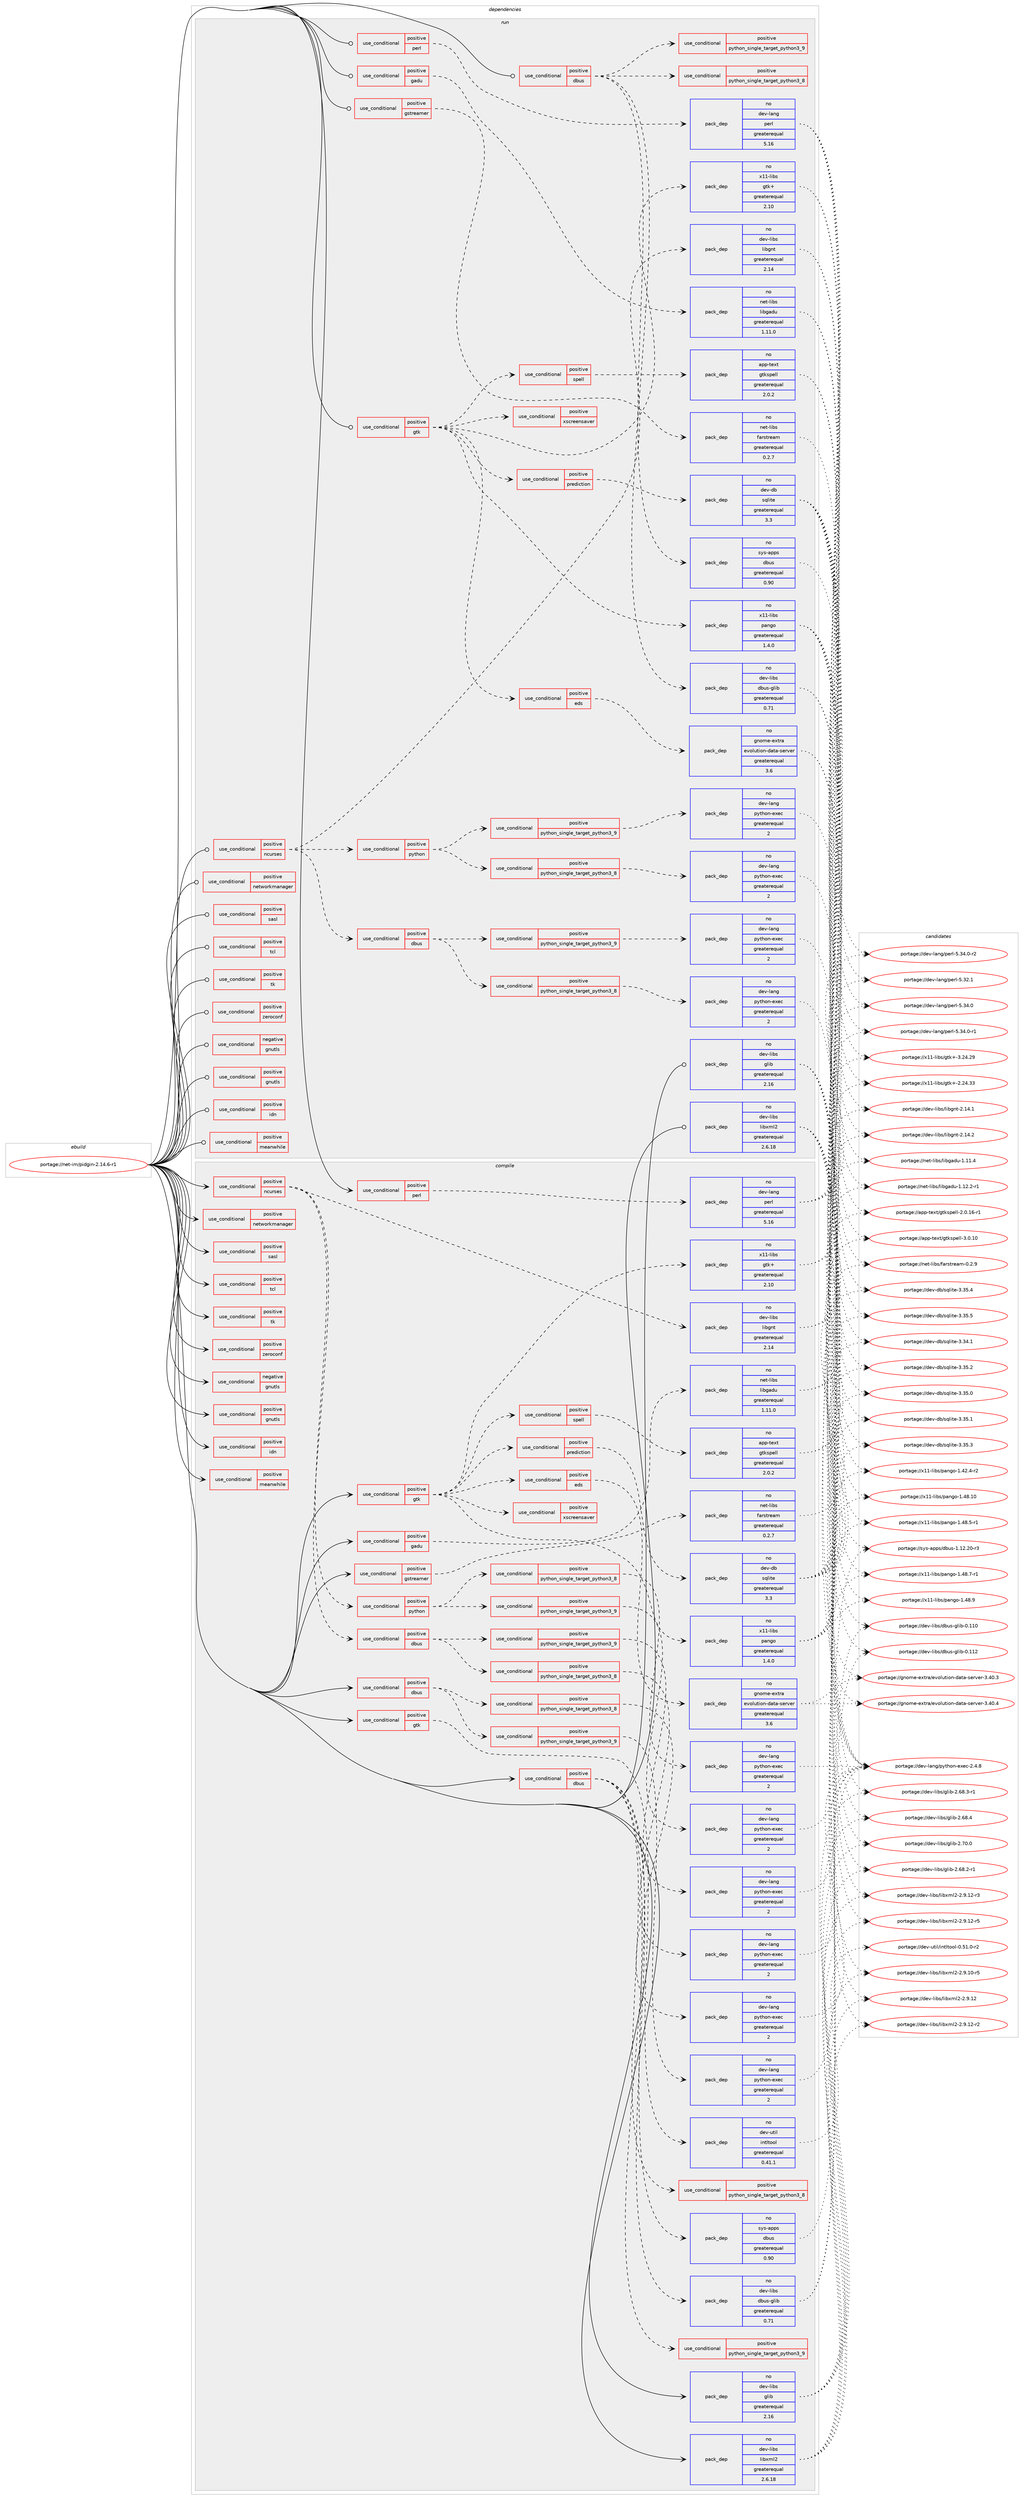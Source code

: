 digraph prolog {

# *************
# Graph options
# *************

newrank=true;
concentrate=true;
compound=true;
graph [rankdir=LR,fontname=Helvetica,fontsize=10,ranksep=1.5];#, ranksep=2.5, nodesep=0.2];
edge  [arrowhead=vee];
node  [fontname=Helvetica,fontsize=10];

# **********
# The ebuild
# **********

subgraph cluster_leftcol {
color=gray;
label=<<i>ebuild</i>>;
id [label="portage://net-im/pidgin-2.14.6-r1", color=red, width=4, href="../net-im/pidgin-2.14.6-r1.svg"];
}

# ****************
# The dependencies
# ****************

subgraph cluster_midcol {
color=gray;
label=<<i>dependencies</i>>;
subgraph cluster_compile {
fillcolor="#eeeeee";
style=filled;
label=<<i>compile</i>>;
subgraph cond29 {
dependency63 [label=<<TABLE BORDER="0" CELLBORDER="1" CELLSPACING="0" CELLPADDING="4"><TR><TD ROWSPAN="3" CELLPADDING="10">use_conditional</TD></TR><TR><TD>negative</TD></TR><TR><TD>gnutls</TD></TR></TABLE>>, shape=none, color=red];
# *** BEGIN UNKNOWN DEPENDENCY TYPE (TODO) ***
# dependency63 -> package_dependency(portage://net-im/pidgin-2.14.6-r1,install,no,dev-libs,nspr,none,[,,],[],[])
# *** END UNKNOWN DEPENDENCY TYPE (TODO) ***

# *** BEGIN UNKNOWN DEPENDENCY TYPE (TODO) ***
# dependency63 -> package_dependency(portage://net-im/pidgin-2.14.6-r1,install,no,dev-libs,nss,none,[,,],[],[])
# *** END UNKNOWN DEPENDENCY TYPE (TODO) ***

}
id:e -> dependency63:w [weight=20,style="solid",arrowhead="vee"];
subgraph cond30 {
dependency64 [label=<<TABLE BORDER="0" CELLBORDER="1" CELLSPACING="0" CELLPADDING="4"><TR><TD ROWSPAN="3" CELLPADDING="10">use_conditional</TD></TR><TR><TD>positive</TD></TR><TR><TD>dbus</TD></TR></TABLE>>, shape=none, color=red];
subgraph cond31 {
dependency65 [label=<<TABLE BORDER="0" CELLBORDER="1" CELLSPACING="0" CELLPADDING="4"><TR><TD ROWSPAN="3" CELLPADDING="10">use_conditional</TD></TR><TR><TD>positive</TD></TR><TR><TD>python_single_target_python3_8</TD></TR></TABLE>>, shape=none, color=red];
# *** BEGIN UNKNOWN DEPENDENCY TYPE (TODO) ***
# dependency65 -> package_dependency(portage://net-im/pidgin-2.14.6-r1,install,no,dev-lang,python,none,[,,],[slot(3.8)],[])
# *** END UNKNOWN DEPENDENCY TYPE (TODO) ***

subgraph pack32 {
dependency66 [label=<<TABLE BORDER="0" CELLBORDER="1" CELLSPACING="0" CELLPADDING="4" WIDTH="220"><TR><TD ROWSPAN="6" CELLPADDING="30">pack_dep</TD></TR><TR><TD WIDTH="110">no</TD></TR><TR><TD>dev-lang</TD></TR><TR><TD>python-exec</TD></TR><TR><TD>greaterequal</TD></TR><TR><TD>2</TD></TR></TABLE>>, shape=none, color=blue];
}
dependency65:e -> dependency66:w [weight=20,style="dashed",arrowhead="vee"];
}
dependency64:e -> dependency65:w [weight=20,style="dashed",arrowhead="vee"];
subgraph cond32 {
dependency67 [label=<<TABLE BORDER="0" CELLBORDER="1" CELLSPACING="0" CELLPADDING="4"><TR><TD ROWSPAN="3" CELLPADDING="10">use_conditional</TD></TR><TR><TD>positive</TD></TR><TR><TD>python_single_target_python3_9</TD></TR></TABLE>>, shape=none, color=red];
# *** BEGIN UNKNOWN DEPENDENCY TYPE (TODO) ***
# dependency67 -> package_dependency(portage://net-im/pidgin-2.14.6-r1,install,no,dev-lang,python,none,[,,],[slot(3.9)],[])
# *** END UNKNOWN DEPENDENCY TYPE (TODO) ***

subgraph pack33 {
dependency68 [label=<<TABLE BORDER="0" CELLBORDER="1" CELLSPACING="0" CELLPADDING="4" WIDTH="220"><TR><TD ROWSPAN="6" CELLPADDING="30">pack_dep</TD></TR><TR><TD WIDTH="110">no</TD></TR><TR><TD>dev-lang</TD></TR><TR><TD>python-exec</TD></TR><TR><TD>greaterequal</TD></TR><TR><TD>2</TD></TR></TABLE>>, shape=none, color=blue];
}
dependency67:e -> dependency68:w [weight=20,style="dashed",arrowhead="vee"];
}
dependency64:e -> dependency67:w [weight=20,style="dashed",arrowhead="vee"];
}
id:e -> dependency64:w [weight=20,style="solid",arrowhead="vee"];
subgraph cond33 {
dependency69 [label=<<TABLE BORDER="0" CELLBORDER="1" CELLSPACING="0" CELLPADDING="4"><TR><TD ROWSPAN="3" CELLPADDING="10">use_conditional</TD></TR><TR><TD>positive</TD></TR><TR><TD>dbus</TD></TR></TABLE>>, shape=none, color=red];
subgraph pack34 {
dependency70 [label=<<TABLE BORDER="0" CELLBORDER="1" CELLSPACING="0" CELLPADDING="4" WIDTH="220"><TR><TD ROWSPAN="6" CELLPADDING="30">pack_dep</TD></TR><TR><TD WIDTH="110">no</TD></TR><TR><TD>dev-libs</TD></TR><TR><TD>dbus-glib</TD></TR><TR><TD>greaterequal</TD></TR><TR><TD>0.71</TD></TR></TABLE>>, shape=none, color=blue];
}
dependency69:e -> dependency70:w [weight=20,style="dashed",arrowhead="vee"];
subgraph pack35 {
dependency71 [label=<<TABLE BORDER="0" CELLBORDER="1" CELLSPACING="0" CELLPADDING="4" WIDTH="220"><TR><TD ROWSPAN="6" CELLPADDING="30">pack_dep</TD></TR><TR><TD WIDTH="110">no</TD></TR><TR><TD>sys-apps</TD></TR><TR><TD>dbus</TD></TR><TR><TD>greaterequal</TD></TR><TR><TD>0.90</TD></TR></TABLE>>, shape=none, color=blue];
}
dependency69:e -> dependency71:w [weight=20,style="dashed",arrowhead="vee"];
subgraph cond34 {
dependency72 [label=<<TABLE BORDER="0" CELLBORDER="1" CELLSPACING="0" CELLPADDING="4"><TR><TD ROWSPAN="3" CELLPADDING="10">use_conditional</TD></TR><TR><TD>positive</TD></TR><TR><TD>python_single_target_python3_8</TD></TR></TABLE>>, shape=none, color=red];
# *** BEGIN UNKNOWN DEPENDENCY TYPE (TODO) ***
# dependency72 -> package_dependency(portage://net-im/pidgin-2.14.6-r1,install,no,dev-python,dbus-python,none,[,,],[],[use(enable(python_targets_python3_8),negative)])
# *** END UNKNOWN DEPENDENCY TYPE (TODO) ***

}
dependency69:e -> dependency72:w [weight=20,style="dashed",arrowhead="vee"];
subgraph cond35 {
dependency73 [label=<<TABLE BORDER="0" CELLBORDER="1" CELLSPACING="0" CELLPADDING="4"><TR><TD ROWSPAN="3" CELLPADDING="10">use_conditional</TD></TR><TR><TD>positive</TD></TR><TR><TD>python_single_target_python3_9</TD></TR></TABLE>>, shape=none, color=red];
# *** BEGIN UNKNOWN DEPENDENCY TYPE (TODO) ***
# dependency73 -> package_dependency(portage://net-im/pidgin-2.14.6-r1,install,no,dev-python,dbus-python,none,[,,],[],[use(enable(python_targets_python3_9),negative)])
# *** END UNKNOWN DEPENDENCY TYPE (TODO) ***

}
dependency69:e -> dependency73:w [weight=20,style="dashed",arrowhead="vee"];
}
id:e -> dependency69:w [weight=20,style="solid",arrowhead="vee"];
subgraph cond36 {
dependency74 [label=<<TABLE BORDER="0" CELLBORDER="1" CELLSPACING="0" CELLPADDING="4"><TR><TD ROWSPAN="3" CELLPADDING="10">use_conditional</TD></TR><TR><TD>positive</TD></TR><TR><TD>gadu</TD></TR></TABLE>>, shape=none, color=red];
subgraph pack36 {
dependency75 [label=<<TABLE BORDER="0" CELLBORDER="1" CELLSPACING="0" CELLPADDING="4" WIDTH="220"><TR><TD ROWSPAN="6" CELLPADDING="30">pack_dep</TD></TR><TR><TD WIDTH="110">no</TD></TR><TR><TD>net-libs</TD></TR><TR><TD>libgadu</TD></TR><TR><TD>greaterequal</TD></TR><TR><TD>1.11.0</TD></TR></TABLE>>, shape=none, color=blue];
}
dependency74:e -> dependency75:w [weight=20,style="dashed",arrowhead="vee"];
}
id:e -> dependency74:w [weight=20,style="solid",arrowhead="vee"];
subgraph cond37 {
dependency76 [label=<<TABLE BORDER="0" CELLBORDER="1" CELLSPACING="0" CELLPADDING="4"><TR><TD ROWSPAN="3" CELLPADDING="10">use_conditional</TD></TR><TR><TD>positive</TD></TR><TR><TD>gnutls</TD></TR></TABLE>>, shape=none, color=red];
# *** BEGIN UNKNOWN DEPENDENCY TYPE (TODO) ***
# dependency76 -> package_dependency(portage://net-im/pidgin-2.14.6-r1,install,no,net-libs,gnutls,none,[,,],any_same_slot,[])
# *** END UNKNOWN DEPENDENCY TYPE (TODO) ***

}
id:e -> dependency76:w [weight=20,style="solid",arrowhead="vee"];
subgraph cond38 {
dependency77 [label=<<TABLE BORDER="0" CELLBORDER="1" CELLSPACING="0" CELLPADDING="4"><TR><TD ROWSPAN="3" CELLPADDING="10">use_conditional</TD></TR><TR><TD>positive</TD></TR><TR><TD>gstreamer</TD></TR></TABLE>>, shape=none, color=red];
# *** BEGIN UNKNOWN DEPENDENCY TYPE (TODO) ***
# dependency77 -> package_dependency(portage://net-im/pidgin-2.14.6-r1,install,no,media-libs,gstreamer,none,[,,],[slot(1.0)],[])
# *** END UNKNOWN DEPENDENCY TYPE (TODO) ***

# *** BEGIN UNKNOWN DEPENDENCY TYPE (TODO) ***
# dependency77 -> package_dependency(portage://net-im/pidgin-2.14.6-r1,install,no,media-libs,gst-plugins-base,none,[,,],[slot(1.0)],[])
# *** END UNKNOWN DEPENDENCY TYPE (TODO) ***

subgraph pack37 {
dependency78 [label=<<TABLE BORDER="0" CELLBORDER="1" CELLSPACING="0" CELLPADDING="4" WIDTH="220"><TR><TD ROWSPAN="6" CELLPADDING="30">pack_dep</TD></TR><TR><TD WIDTH="110">no</TD></TR><TR><TD>net-libs</TD></TR><TR><TD>farstream</TD></TR><TR><TD>greaterequal</TD></TR><TR><TD>0.2.7</TD></TR></TABLE>>, shape=none, color=blue];
}
dependency77:e -> dependency78:w [weight=20,style="dashed",arrowhead="vee"];
}
id:e -> dependency77:w [weight=20,style="solid",arrowhead="vee"];
subgraph cond39 {
dependency79 [label=<<TABLE BORDER="0" CELLBORDER="1" CELLSPACING="0" CELLPADDING="4"><TR><TD ROWSPAN="3" CELLPADDING="10">use_conditional</TD></TR><TR><TD>positive</TD></TR><TR><TD>gtk</TD></TR></TABLE>>, shape=none, color=red];
# *** BEGIN UNKNOWN DEPENDENCY TYPE (TODO) ***
# dependency79 -> package_dependency(portage://net-im/pidgin-2.14.6-r1,install,no,x11-base,xorg-proto,none,[,,],[],[])
# *** END UNKNOWN DEPENDENCY TYPE (TODO) ***

subgraph pack38 {
dependency80 [label=<<TABLE BORDER="0" CELLBORDER="1" CELLSPACING="0" CELLPADDING="4" WIDTH="220"><TR><TD ROWSPAN="6" CELLPADDING="30">pack_dep</TD></TR><TR><TD WIDTH="110">no</TD></TR><TR><TD>dev-util</TD></TR><TR><TD>intltool</TD></TR><TR><TD>greaterequal</TD></TR><TR><TD>0.41.1</TD></TR></TABLE>>, shape=none, color=blue];
}
dependency79:e -> dependency80:w [weight=20,style="dashed",arrowhead="vee"];
# *** BEGIN UNKNOWN DEPENDENCY TYPE (TODO) ***
# dependency79 -> package_dependency(portage://net-im/pidgin-2.14.6-r1,install,no,sys-devel,gettext,none,[,,],[],[])
# *** END UNKNOWN DEPENDENCY TYPE (TODO) ***

}
id:e -> dependency79:w [weight=20,style="solid",arrowhead="vee"];
subgraph cond40 {
dependency81 [label=<<TABLE BORDER="0" CELLBORDER="1" CELLSPACING="0" CELLPADDING="4"><TR><TD ROWSPAN="3" CELLPADDING="10">use_conditional</TD></TR><TR><TD>positive</TD></TR><TR><TD>gtk</TD></TR></TABLE>>, shape=none, color=red];
subgraph pack39 {
dependency82 [label=<<TABLE BORDER="0" CELLBORDER="1" CELLSPACING="0" CELLPADDING="4" WIDTH="220"><TR><TD ROWSPAN="6" CELLPADDING="30">pack_dep</TD></TR><TR><TD WIDTH="110">no</TD></TR><TR><TD>x11-libs</TD></TR><TR><TD>gtk+</TD></TR><TR><TD>greaterequal</TD></TR><TR><TD>2.10</TD></TR></TABLE>>, shape=none, color=blue];
}
dependency81:e -> dependency82:w [weight=20,style="dashed",arrowhead="vee"];
# *** BEGIN UNKNOWN DEPENDENCY TYPE (TODO) ***
# dependency81 -> package_dependency(portage://net-im/pidgin-2.14.6-r1,install,no,x11-libs,libSM,none,[,,],[],[])
# *** END UNKNOWN DEPENDENCY TYPE (TODO) ***

subgraph pack40 {
dependency83 [label=<<TABLE BORDER="0" CELLBORDER="1" CELLSPACING="0" CELLPADDING="4" WIDTH="220"><TR><TD ROWSPAN="6" CELLPADDING="30">pack_dep</TD></TR><TR><TD WIDTH="110">no</TD></TR><TR><TD>x11-libs</TD></TR><TR><TD>pango</TD></TR><TR><TD>greaterequal</TD></TR><TR><TD>1.4.0</TD></TR></TABLE>>, shape=none, color=blue];
}
dependency81:e -> dependency83:w [weight=20,style="dashed",arrowhead="vee"];
subgraph cond41 {
dependency84 [label=<<TABLE BORDER="0" CELLBORDER="1" CELLSPACING="0" CELLPADDING="4"><TR><TD ROWSPAN="3" CELLPADDING="10">use_conditional</TD></TR><TR><TD>positive</TD></TR><TR><TD>xscreensaver</TD></TR></TABLE>>, shape=none, color=red];
# *** BEGIN UNKNOWN DEPENDENCY TYPE (TODO) ***
# dependency84 -> package_dependency(portage://net-im/pidgin-2.14.6-r1,install,no,x11-libs,libXScrnSaver,none,[,,],[],[])
# *** END UNKNOWN DEPENDENCY TYPE (TODO) ***

}
dependency81:e -> dependency84:w [weight=20,style="dashed",arrowhead="vee"];
subgraph cond42 {
dependency85 [label=<<TABLE BORDER="0" CELLBORDER="1" CELLSPACING="0" CELLPADDING="4"><TR><TD ROWSPAN="3" CELLPADDING="10">use_conditional</TD></TR><TR><TD>positive</TD></TR><TR><TD>spell</TD></TR></TABLE>>, shape=none, color=red];
subgraph pack41 {
dependency86 [label=<<TABLE BORDER="0" CELLBORDER="1" CELLSPACING="0" CELLPADDING="4" WIDTH="220"><TR><TD ROWSPAN="6" CELLPADDING="30">pack_dep</TD></TR><TR><TD WIDTH="110">no</TD></TR><TR><TD>app-text</TD></TR><TR><TD>gtkspell</TD></TR><TR><TD>greaterequal</TD></TR><TR><TD>2.0.2</TD></TR></TABLE>>, shape=none, color=blue];
}
dependency85:e -> dependency86:w [weight=20,style="dashed",arrowhead="vee"];
}
dependency81:e -> dependency85:w [weight=20,style="dashed",arrowhead="vee"];
subgraph cond43 {
dependency87 [label=<<TABLE BORDER="0" CELLBORDER="1" CELLSPACING="0" CELLPADDING="4"><TR><TD ROWSPAN="3" CELLPADDING="10">use_conditional</TD></TR><TR><TD>positive</TD></TR><TR><TD>eds</TD></TR></TABLE>>, shape=none, color=red];
subgraph pack42 {
dependency88 [label=<<TABLE BORDER="0" CELLBORDER="1" CELLSPACING="0" CELLPADDING="4" WIDTH="220"><TR><TD ROWSPAN="6" CELLPADDING="30">pack_dep</TD></TR><TR><TD WIDTH="110">no</TD></TR><TR><TD>gnome-extra</TD></TR><TR><TD>evolution-data-server</TD></TR><TR><TD>greaterequal</TD></TR><TR><TD>3.6</TD></TR></TABLE>>, shape=none, color=blue];
}
dependency87:e -> dependency88:w [weight=20,style="dashed",arrowhead="vee"];
}
dependency81:e -> dependency87:w [weight=20,style="dashed",arrowhead="vee"];
subgraph cond44 {
dependency89 [label=<<TABLE BORDER="0" CELLBORDER="1" CELLSPACING="0" CELLPADDING="4"><TR><TD ROWSPAN="3" CELLPADDING="10">use_conditional</TD></TR><TR><TD>positive</TD></TR><TR><TD>prediction</TD></TR></TABLE>>, shape=none, color=red];
subgraph pack43 {
dependency90 [label=<<TABLE BORDER="0" CELLBORDER="1" CELLSPACING="0" CELLPADDING="4" WIDTH="220"><TR><TD ROWSPAN="6" CELLPADDING="30">pack_dep</TD></TR><TR><TD WIDTH="110">no</TD></TR><TR><TD>dev-db</TD></TR><TR><TD>sqlite</TD></TR><TR><TD>greaterequal</TD></TR><TR><TD>3.3</TD></TR></TABLE>>, shape=none, color=blue];
}
dependency89:e -> dependency90:w [weight=20,style="dashed",arrowhead="vee"];
}
dependency81:e -> dependency89:w [weight=20,style="dashed",arrowhead="vee"];
}
id:e -> dependency81:w [weight=20,style="solid",arrowhead="vee"];
subgraph cond45 {
dependency91 [label=<<TABLE BORDER="0" CELLBORDER="1" CELLSPACING="0" CELLPADDING="4"><TR><TD ROWSPAN="3" CELLPADDING="10">use_conditional</TD></TR><TR><TD>positive</TD></TR><TR><TD>idn</TD></TR></TABLE>>, shape=none, color=red];
# *** BEGIN UNKNOWN DEPENDENCY TYPE (TODO) ***
# dependency91 -> package_dependency(portage://net-im/pidgin-2.14.6-r1,install,no,net-dns,libidn,none,[,,],any_same_slot,[])
# *** END UNKNOWN DEPENDENCY TYPE (TODO) ***

}
id:e -> dependency91:w [weight=20,style="solid",arrowhead="vee"];
subgraph cond46 {
dependency92 [label=<<TABLE BORDER="0" CELLBORDER="1" CELLSPACING="0" CELLPADDING="4"><TR><TD ROWSPAN="3" CELLPADDING="10">use_conditional</TD></TR><TR><TD>positive</TD></TR><TR><TD>meanwhile</TD></TR></TABLE>>, shape=none, color=red];
# *** BEGIN UNKNOWN DEPENDENCY TYPE (TODO) ***
# dependency92 -> package_dependency(portage://net-im/pidgin-2.14.6-r1,install,no,net-libs,meanwhile,none,[,,],[],[])
# *** END UNKNOWN DEPENDENCY TYPE (TODO) ***

}
id:e -> dependency92:w [weight=20,style="solid",arrowhead="vee"];
subgraph cond47 {
dependency93 [label=<<TABLE BORDER="0" CELLBORDER="1" CELLSPACING="0" CELLPADDING="4"><TR><TD ROWSPAN="3" CELLPADDING="10">use_conditional</TD></TR><TR><TD>positive</TD></TR><TR><TD>ncurses</TD></TR></TABLE>>, shape=none, color=red];
subgraph pack44 {
dependency94 [label=<<TABLE BORDER="0" CELLBORDER="1" CELLSPACING="0" CELLPADDING="4" WIDTH="220"><TR><TD ROWSPAN="6" CELLPADDING="30">pack_dep</TD></TR><TR><TD WIDTH="110">no</TD></TR><TR><TD>dev-libs</TD></TR><TR><TD>libgnt</TD></TR><TR><TD>greaterequal</TD></TR><TR><TD>2.14</TD></TR></TABLE>>, shape=none, color=blue];
}
dependency93:e -> dependency94:w [weight=20,style="dashed",arrowhead="vee"];
# *** BEGIN UNKNOWN DEPENDENCY TYPE (TODO) ***
# dependency93 -> package_dependency(portage://net-im/pidgin-2.14.6-r1,install,no,sys-libs,ncurses,none,[,,],any_same_slot,[use(enable(unicode),positive)])
# *** END UNKNOWN DEPENDENCY TYPE (TODO) ***

subgraph cond48 {
dependency95 [label=<<TABLE BORDER="0" CELLBORDER="1" CELLSPACING="0" CELLPADDING="4"><TR><TD ROWSPAN="3" CELLPADDING="10">use_conditional</TD></TR><TR><TD>positive</TD></TR><TR><TD>dbus</TD></TR></TABLE>>, shape=none, color=red];
subgraph cond49 {
dependency96 [label=<<TABLE BORDER="0" CELLBORDER="1" CELLSPACING="0" CELLPADDING="4"><TR><TD ROWSPAN="3" CELLPADDING="10">use_conditional</TD></TR><TR><TD>positive</TD></TR><TR><TD>python_single_target_python3_8</TD></TR></TABLE>>, shape=none, color=red];
# *** BEGIN UNKNOWN DEPENDENCY TYPE (TODO) ***
# dependency96 -> package_dependency(portage://net-im/pidgin-2.14.6-r1,install,no,dev-lang,python,none,[,,],[slot(3.8)],[])
# *** END UNKNOWN DEPENDENCY TYPE (TODO) ***

subgraph pack45 {
dependency97 [label=<<TABLE BORDER="0" CELLBORDER="1" CELLSPACING="0" CELLPADDING="4" WIDTH="220"><TR><TD ROWSPAN="6" CELLPADDING="30">pack_dep</TD></TR><TR><TD WIDTH="110">no</TD></TR><TR><TD>dev-lang</TD></TR><TR><TD>python-exec</TD></TR><TR><TD>greaterequal</TD></TR><TR><TD>2</TD></TR></TABLE>>, shape=none, color=blue];
}
dependency96:e -> dependency97:w [weight=20,style="dashed",arrowhead="vee"];
}
dependency95:e -> dependency96:w [weight=20,style="dashed",arrowhead="vee"];
subgraph cond50 {
dependency98 [label=<<TABLE BORDER="0" CELLBORDER="1" CELLSPACING="0" CELLPADDING="4"><TR><TD ROWSPAN="3" CELLPADDING="10">use_conditional</TD></TR><TR><TD>positive</TD></TR><TR><TD>python_single_target_python3_9</TD></TR></TABLE>>, shape=none, color=red];
# *** BEGIN UNKNOWN DEPENDENCY TYPE (TODO) ***
# dependency98 -> package_dependency(portage://net-im/pidgin-2.14.6-r1,install,no,dev-lang,python,none,[,,],[slot(3.9)],[])
# *** END UNKNOWN DEPENDENCY TYPE (TODO) ***

subgraph pack46 {
dependency99 [label=<<TABLE BORDER="0" CELLBORDER="1" CELLSPACING="0" CELLPADDING="4" WIDTH="220"><TR><TD ROWSPAN="6" CELLPADDING="30">pack_dep</TD></TR><TR><TD WIDTH="110">no</TD></TR><TR><TD>dev-lang</TD></TR><TR><TD>python-exec</TD></TR><TR><TD>greaterequal</TD></TR><TR><TD>2</TD></TR></TABLE>>, shape=none, color=blue];
}
dependency98:e -> dependency99:w [weight=20,style="dashed",arrowhead="vee"];
}
dependency95:e -> dependency98:w [weight=20,style="dashed",arrowhead="vee"];
}
dependency93:e -> dependency95:w [weight=20,style="dashed",arrowhead="vee"];
subgraph cond51 {
dependency100 [label=<<TABLE BORDER="0" CELLBORDER="1" CELLSPACING="0" CELLPADDING="4"><TR><TD ROWSPAN="3" CELLPADDING="10">use_conditional</TD></TR><TR><TD>positive</TD></TR><TR><TD>python</TD></TR></TABLE>>, shape=none, color=red];
subgraph cond52 {
dependency101 [label=<<TABLE BORDER="0" CELLBORDER="1" CELLSPACING="0" CELLPADDING="4"><TR><TD ROWSPAN="3" CELLPADDING="10">use_conditional</TD></TR><TR><TD>positive</TD></TR><TR><TD>python_single_target_python3_8</TD></TR></TABLE>>, shape=none, color=red];
# *** BEGIN UNKNOWN DEPENDENCY TYPE (TODO) ***
# dependency101 -> package_dependency(portage://net-im/pidgin-2.14.6-r1,install,no,dev-lang,python,none,[,,],[slot(3.8)],[])
# *** END UNKNOWN DEPENDENCY TYPE (TODO) ***

subgraph pack47 {
dependency102 [label=<<TABLE BORDER="0" CELLBORDER="1" CELLSPACING="0" CELLPADDING="4" WIDTH="220"><TR><TD ROWSPAN="6" CELLPADDING="30">pack_dep</TD></TR><TR><TD WIDTH="110">no</TD></TR><TR><TD>dev-lang</TD></TR><TR><TD>python-exec</TD></TR><TR><TD>greaterequal</TD></TR><TR><TD>2</TD></TR></TABLE>>, shape=none, color=blue];
}
dependency101:e -> dependency102:w [weight=20,style="dashed",arrowhead="vee"];
}
dependency100:e -> dependency101:w [weight=20,style="dashed",arrowhead="vee"];
subgraph cond53 {
dependency103 [label=<<TABLE BORDER="0" CELLBORDER="1" CELLSPACING="0" CELLPADDING="4"><TR><TD ROWSPAN="3" CELLPADDING="10">use_conditional</TD></TR><TR><TD>positive</TD></TR><TR><TD>python_single_target_python3_9</TD></TR></TABLE>>, shape=none, color=red];
# *** BEGIN UNKNOWN DEPENDENCY TYPE (TODO) ***
# dependency103 -> package_dependency(portage://net-im/pidgin-2.14.6-r1,install,no,dev-lang,python,none,[,,],[slot(3.9)],[])
# *** END UNKNOWN DEPENDENCY TYPE (TODO) ***

subgraph pack48 {
dependency104 [label=<<TABLE BORDER="0" CELLBORDER="1" CELLSPACING="0" CELLPADDING="4" WIDTH="220"><TR><TD ROWSPAN="6" CELLPADDING="30">pack_dep</TD></TR><TR><TD WIDTH="110">no</TD></TR><TR><TD>dev-lang</TD></TR><TR><TD>python-exec</TD></TR><TR><TD>greaterequal</TD></TR><TR><TD>2</TD></TR></TABLE>>, shape=none, color=blue];
}
dependency103:e -> dependency104:w [weight=20,style="dashed",arrowhead="vee"];
}
dependency100:e -> dependency103:w [weight=20,style="dashed",arrowhead="vee"];
}
dependency93:e -> dependency100:w [weight=20,style="dashed",arrowhead="vee"];
}
id:e -> dependency93:w [weight=20,style="solid",arrowhead="vee"];
subgraph cond54 {
dependency105 [label=<<TABLE BORDER="0" CELLBORDER="1" CELLSPACING="0" CELLPADDING="4"><TR><TD ROWSPAN="3" CELLPADDING="10">use_conditional</TD></TR><TR><TD>positive</TD></TR><TR><TD>networkmanager</TD></TR></TABLE>>, shape=none, color=red];
# *** BEGIN UNKNOWN DEPENDENCY TYPE (TODO) ***
# dependency105 -> package_dependency(portage://net-im/pidgin-2.14.6-r1,install,no,net-misc,networkmanager,none,[,,],[],[])
# *** END UNKNOWN DEPENDENCY TYPE (TODO) ***

}
id:e -> dependency105:w [weight=20,style="solid",arrowhead="vee"];
subgraph cond55 {
dependency106 [label=<<TABLE BORDER="0" CELLBORDER="1" CELLSPACING="0" CELLPADDING="4"><TR><TD ROWSPAN="3" CELLPADDING="10">use_conditional</TD></TR><TR><TD>positive</TD></TR><TR><TD>perl</TD></TR></TABLE>>, shape=none, color=red];
subgraph pack49 {
dependency107 [label=<<TABLE BORDER="0" CELLBORDER="1" CELLSPACING="0" CELLPADDING="4" WIDTH="220"><TR><TD ROWSPAN="6" CELLPADDING="30">pack_dep</TD></TR><TR><TD WIDTH="110">no</TD></TR><TR><TD>dev-lang</TD></TR><TR><TD>perl</TD></TR><TR><TD>greaterequal</TD></TR><TR><TD>5.16</TD></TR></TABLE>>, shape=none, color=blue];
}
dependency106:e -> dependency107:w [weight=20,style="dashed",arrowhead="vee"];
}
id:e -> dependency106:w [weight=20,style="solid",arrowhead="vee"];
subgraph cond56 {
dependency108 [label=<<TABLE BORDER="0" CELLBORDER="1" CELLSPACING="0" CELLPADDING="4"><TR><TD ROWSPAN="3" CELLPADDING="10">use_conditional</TD></TR><TR><TD>positive</TD></TR><TR><TD>sasl</TD></TR></TABLE>>, shape=none, color=red];
# *** BEGIN UNKNOWN DEPENDENCY TYPE (TODO) ***
# dependency108 -> package_dependency(portage://net-im/pidgin-2.14.6-r1,install,no,dev-libs,cyrus-sasl,none,[,,],[slot(2)],[])
# *** END UNKNOWN DEPENDENCY TYPE (TODO) ***

}
id:e -> dependency108:w [weight=20,style="solid",arrowhead="vee"];
subgraph cond57 {
dependency109 [label=<<TABLE BORDER="0" CELLBORDER="1" CELLSPACING="0" CELLPADDING="4"><TR><TD ROWSPAN="3" CELLPADDING="10">use_conditional</TD></TR><TR><TD>positive</TD></TR><TR><TD>tcl</TD></TR></TABLE>>, shape=none, color=red];
# *** BEGIN UNKNOWN DEPENDENCY TYPE (TODO) ***
# dependency109 -> package_dependency(portage://net-im/pidgin-2.14.6-r1,install,no,dev-lang,tcl,none,[,,],[slot(0),equal],[])
# *** END UNKNOWN DEPENDENCY TYPE (TODO) ***

}
id:e -> dependency109:w [weight=20,style="solid",arrowhead="vee"];
subgraph cond58 {
dependency110 [label=<<TABLE BORDER="0" CELLBORDER="1" CELLSPACING="0" CELLPADDING="4"><TR><TD ROWSPAN="3" CELLPADDING="10">use_conditional</TD></TR><TR><TD>positive</TD></TR><TR><TD>tk</TD></TR></TABLE>>, shape=none, color=red];
# *** BEGIN UNKNOWN DEPENDENCY TYPE (TODO) ***
# dependency110 -> package_dependency(portage://net-im/pidgin-2.14.6-r1,install,no,dev-lang,tk,none,[,,],[slot(0),equal],[])
# *** END UNKNOWN DEPENDENCY TYPE (TODO) ***

}
id:e -> dependency110:w [weight=20,style="solid",arrowhead="vee"];
subgraph cond59 {
dependency111 [label=<<TABLE BORDER="0" CELLBORDER="1" CELLSPACING="0" CELLPADDING="4"><TR><TD ROWSPAN="3" CELLPADDING="10">use_conditional</TD></TR><TR><TD>positive</TD></TR><TR><TD>zeroconf</TD></TR></TABLE>>, shape=none, color=red];
# *** BEGIN UNKNOWN DEPENDENCY TYPE (TODO) ***
# dependency111 -> package_dependency(portage://net-im/pidgin-2.14.6-r1,install,no,net-dns,avahi,none,[,,],[],[use(enable(dbus),none)])
# *** END UNKNOWN DEPENDENCY TYPE (TODO) ***

}
id:e -> dependency111:w [weight=20,style="solid",arrowhead="vee"];
subgraph pack50 {
dependency112 [label=<<TABLE BORDER="0" CELLBORDER="1" CELLSPACING="0" CELLPADDING="4" WIDTH="220"><TR><TD ROWSPAN="6" CELLPADDING="30">pack_dep</TD></TR><TR><TD WIDTH="110">no</TD></TR><TR><TD>dev-libs</TD></TR><TR><TD>glib</TD></TR><TR><TD>greaterequal</TD></TR><TR><TD>2.16</TD></TR></TABLE>>, shape=none, color=blue];
}
id:e -> dependency112:w [weight=20,style="solid",arrowhead="vee"];
subgraph pack51 {
dependency113 [label=<<TABLE BORDER="0" CELLBORDER="1" CELLSPACING="0" CELLPADDING="4" WIDTH="220"><TR><TD ROWSPAN="6" CELLPADDING="30">pack_dep</TD></TR><TR><TD WIDTH="110">no</TD></TR><TR><TD>dev-libs</TD></TR><TR><TD>libxml2</TD></TR><TR><TD>greaterequal</TD></TR><TR><TD>2.6.18</TD></TR></TABLE>>, shape=none, color=blue];
}
id:e -> dependency113:w [weight=20,style="solid",arrowhead="vee"];
# *** BEGIN UNKNOWN DEPENDENCY TYPE (TODO) ***
# id -> package_dependency(portage://net-im/pidgin-2.14.6-r1,install,no,dev-util,desktop-file-utils,none,[,,],[],[])
# *** END UNKNOWN DEPENDENCY TYPE (TODO) ***

# *** BEGIN UNKNOWN DEPENDENCY TYPE (TODO) ***
# id -> package_dependency(portage://net-im/pidgin-2.14.6-r1,install,no,x11-misc,shared-mime-info,none,[,,],[],[])
# *** END UNKNOWN DEPENDENCY TYPE (TODO) ***

}
subgraph cluster_compileandrun {
fillcolor="#eeeeee";
style=filled;
label=<<i>compile and run</i>>;
}
subgraph cluster_run {
fillcolor="#eeeeee";
style=filled;
label=<<i>run</i>>;
subgraph cond60 {
dependency114 [label=<<TABLE BORDER="0" CELLBORDER="1" CELLSPACING="0" CELLPADDING="4"><TR><TD ROWSPAN="3" CELLPADDING="10">use_conditional</TD></TR><TR><TD>negative</TD></TR><TR><TD>gnutls</TD></TR></TABLE>>, shape=none, color=red];
# *** BEGIN UNKNOWN DEPENDENCY TYPE (TODO) ***
# dependency114 -> package_dependency(portage://net-im/pidgin-2.14.6-r1,run,no,dev-libs,nspr,none,[,,],[],[])
# *** END UNKNOWN DEPENDENCY TYPE (TODO) ***

# *** BEGIN UNKNOWN DEPENDENCY TYPE (TODO) ***
# dependency114 -> package_dependency(portage://net-im/pidgin-2.14.6-r1,run,no,dev-libs,nss,none,[,,],[],[])
# *** END UNKNOWN DEPENDENCY TYPE (TODO) ***

}
id:e -> dependency114:w [weight=20,style="solid",arrowhead="odot"];
subgraph cond61 {
dependency115 [label=<<TABLE BORDER="0" CELLBORDER="1" CELLSPACING="0" CELLPADDING="4"><TR><TD ROWSPAN="3" CELLPADDING="10">use_conditional</TD></TR><TR><TD>positive</TD></TR><TR><TD>dbus</TD></TR></TABLE>>, shape=none, color=red];
subgraph pack52 {
dependency116 [label=<<TABLE BORDER="0" CELLBORDER="1" CELLSPACING="0" CELLPADDING="4" WIDTH="220"><TR><TD ROWSPAN="6" CELLPADDING="30">pack_dep</TD></TR><TR><TD WIDTH="110">no</TD></TR><TR><TD>dev-libs</TD></TR><TR><TD>dbus-glib</TD></TR><TR><TD>greaterequal</TD></TR><TR><TD>0.71</TD></TR></TABLE>>, shape=none, color=blue];
}
dependency115:e -> dependency116:w [weight=20,style="dashed",arrowhead="vee"];
subgraph pack53 {
dependency117 [label=<<TABLE BORDER="0" CELLBORDER="1" CELLSPACING="0" CELLPADDING="4" WIDTH="220"><TR><TD ROWSPAN="6" CELLPADDING="30">pack_dep</TD></TR><TR><TD WIDTH="110">no</TD></TR><TR><TD>sys-apps</TD></TR><TR><TD>dbus</TD></TR><TR><TD>greaterequal</TD></TR><TR><TD>0.90</TD></TR></TABLE>>, shape=none, color=blue];
}
dependency115:e -> dependency117:w [weight=20,style="dashed",arrowhead="vee"];
subgraph cond62 {
dependency118 [label=<<TABLE BORDER="0" CELLBORDER="1" CELLSPACING="0" CELLPADDING="4"><TR><TD ROWSPAN="3" CELLPADDING="10">use_conditional</TD></TR><TR><TD>positive</TD></TR><TR><TD>python_single_target_python3_8</TD></TR></TABLE>>, shape=none, color=red];
# *** BEGIN UNKNOWN DEPENDENCY TYPE (TODO) ***
# dependency118 -> package_dependency(portage://net-im/pidgin-2.14.6-r1,run,no,dev-python,dbus-python,none,[,,],[],[use(enable(python_targets_python3_8),negative)])
# *** END UNKNOWN DEPENDENCY TYPE (TODO) ***

}
dependency115:e -> dependency118:w [weight=20,style="dashed",arrowhead="vee"];
subgraph cond63 {
dependency119 [label=<<TABLE BORDER="0" CELLBORDER="1" CELLSPACING="0" CELLPADDING="4"><TR><TD ROWSPAN="3" CELLPADDING="10">use_conditional</TD></TR><TR><TD>positive</TD></TR><TR><TD>python_single_target_python3_9</TD></TR></TABLE>>, shape=none, color=red];
# *** BEGIN UNKNOWN DEPENDENCY TYPE (TODO) ***
# dependency119 -> package_dependency(portage://net-im/pidgin-2.14.6-r1,run,no,dev-python,dbus-python,none,[,,],[],[use(enable(python_targets_python3_9),negative)])
# *** END UNKNOWN DEPENDENCY TYPE (TODO) ***

}
dependency115:e -> dependency119:w [weight=20,style="dashed",arrowhead="vee"];
}
id:e -> dependency115:w [weight=20,style="solid",arrowhead="odot"];
subgraph cond64 {
dependency120 [label=<<TABLE BORDER="0" CELLBORDER="1" CELLSPACING="0" CELLPADDING="4"><TR><TD ROWSPAN="3" CELLPADDING="10">use_conditional</TD></TR><TR><TD>positive</TD></TR><TR><TD>gadu</TD></TR></TABLE>>, shape=none, color=red];
subgraph pack54 {
dependency121 [label=<<TABLE BORDER="0" CELLBORDER="1" CELLSPACING="0" CELLPADDING="4" WIDTH="220"><TR><TD ROWSPAN="6" CELLPADDING="30">pack_dep</TD></TR><TR><TD WIDTH="110">no</TD></TR><TR><TD>net-libs</TD></TR><TR><TD>libgadu</TD></TR><TR><TD>greaterequal</TD></TR><TR><TD>1.11.0</TD></TR></TABLE>>, shape=none, color=blue];
}
dependency120:e -> dependency121:w [weight=20,style="dashed",arrowhead="vee"];
}
id:e -> dependency120:w [weight=20,style="solid",arrowhead="odot"];
subgraph cond65 {
dependency122 [label=<<TABLE BORDER="0" CELLBORDER="1" CELLSPACING="0" CELLPADDING="4"><TR><TD ROWSPAN="3" CELLPADDING="10">use_conditional</TD></TR><TR><TD>positive</TD></TR><TR><TD>gnutls</TD></TR></TABLE>>, shape=none, color=red];
# *** BEGIN UNKNOWN DEPENDENCY TYPE (TODO) ***
# dependency122 -> package_dependency(portage://net-im/pidgin-2.14.6-r1,run,no,net-libs,gnutls,none,[,,],any_same_slot,[])
# *** END UNKNOWN DEPENDENCY TYPE (TODO) ***

}
id:e -> dependency122:w [weight=20,style="solid",arrowhead="odot"];
subgraph cond66 {
dependency123 [label=<<TABLE BORDER="0" CELLBORDER="1" CELLSPACING="0" CELLPADDING="4"><TR><TD ROWSPAN="3" CELLPADDING="10">use_conditional</TD></TR><TR><TD>positive</TD></TR><TR><TD>gstreamer</TD></TR></TABLE>>, shape=none, color=red];
# *** BEGIN UNKNOWN DEPENDENCY TYPE (TODO) ***
# dependency123 -> package_dependency(portage://net-im/pidgin-2.14.6-r1,run,no,media-libs,gstreamer,none,[,,],[slot(1.0)],[])
# *** END UNKNOWN DEPENDENCY TYPE (TODO) ***

# *** BEGIN UNKNOWN DEPENDENCY TYPE (TODO) ***
# dependency123 -> package_dependency(portage://net-im/pidgin-2.14.6-r1,run,no,media-libs,gst-plugins-base,none,[,,],[slot(1.0)],[])
# *** END UNKNOWN DEPENDENCY TYPE (TODO) ***

subgraph pack55 {
dependency124 [label=<<TABLE BORDER="0" CELLBORDER="1" CELLSPACING="0" CELLPADDING="4" WIDTH="220"><TR><TD ROWSPAN="6" CELLPADDING="30">pack_dep</TD></TR><TR><TD WIDTH="110">no</TD></TR><TR><TD>net-libs</TD></TR><TR><TD>farstream</TD></TR><TR><TD>greaterequal</TD></TR><TR><TD>0.2.7</TD></TR></TABLE>>, shape=none, color=blue];
}
dependency123:e -> dependency124:w [weight=20,style="dashed",arrowhead="vee"];
}
id:e -> dependency123:w [weight=20,style="solid",arrowhead="odot"];
subgraph cond67 {
dependency125 [label=<<TABLE BORDER="0" CELLBORDER="1" CELLSPACING="0" CELLPADDING="4"><TR><TD ROWSPAN="3" CELLPADDING="10">use_conditional</TD></TR><TR><TD>positive</TD></TR><TR><TD>gtk</TD></TR></TABLE>>, shape=none, color=red];
subgraph pack56 {
dependency126 [label=<<TABLE BORDER="0" CELLBORDER="1" CELLSPACING="0" CELLPADDING="4" WIDTH="220"><TR><TD ROWSPAN="6" CELLPADDING="30">pack_dep</TD></TR><TR><TD WIDTH="110">no</TD></TR><TR><TD>x11-libs</TD></TR><TR><TD>gtk+</TD></TR><TR><TD>greaterequal</TD></TR><TR><TD>2.10</TD></TR></TABLE>>, shape=none, color=blue];
}
dependency125:e -> dependency126:w [weight=20,style="dashed",arrowhead="vee"];
# *** BEGIN UNKNOWN DEPENDENCY TYPE (TODO) ***
# dependency125 -> package_dependency(portage://net-im/pidgin-2.14.6-r1,run,no,x11-libs,libSM,none,[,,],[],[])
# *** END UNKNOWN DEPENDENCY TYPE (TODO) ***

subgraph pack57 {
dependency127 [label=<<TABLE BORDER="0" CELLBORDER="1" CELLSPACING="0" CELLPADDING="4" WIDTH="220"><TR><TD ROWSPAN="6" CELLPADDING="30">pack_dep</TD></TR><TR><TD WIDTH="110">no</TD></TR><TR><TD>x11-libs</TD></TR><TR><TD>pango</TD></TR><TR><TD>greaterequal</TD></TR><TR><TD>1.4.0</TD></TR></TABLE>>, shape=none, color=blue];
}
dependency125:e -> dependency127:w [weight=20,style="dashed",arrowhead="vee"];
subgraph cond68 {
dependency128 [label=<<TABLE BORDER="0" CELLBORDER="1" CELLSPACING="0" CELLPADDING="4"><TR><TD ROWSPAN="3" CELLPADDING="10">use_conditional</TD></TR><TR><TD>positive</TD></TR><TR><TD>xscreensaver</TD></TR></TABLE>>, shape=none, color=red];
# *** BEGIN UNKNOWN DEPENDENCY TYPE (TODO) ***
# dependency128 -> package_dependency(portage://net-im/pidgin-2.14.6-r1,run,no,x11-libs,libXScrnSaver,none,[,,],[],[])
# *** END UNKNOWN DEPENDENCY TYPE (TODO) ***

}
dependency125:e -> dependency128:w [weight=20,style="dashed",arrowhead="vee"];
subgraph cond69 {
dependency129 [label=<<TABLE BORDER="0" CELLBORDER="1" CELLSPACING="0" CELLPADDING="4"><TR><TD ROWSPAN="3" CELLPADDING="10">use_conditional</TD></TR><TR><TD>positive</TD></TR><TR><TD>spell</TD></TR></TABLE>>, shape=none, color=red];
subgraph pack58 {
dependency130 [label=<<TABLE BORDER="0" CELLBORDER="1" CELLSPACING="0" CELLPADDING="4" WIDTH="220"><TR><TD ROWSPAN="6" CELLPADDING="30">pack_dep</TD></TR><TR><TD WIDTH="110">no</TD></TR><TR><TD>app-text</TD></TR><TR><TD>gtkspell</TD></TR><TR><TD>greaterequal</TD></TR><TR><TD>2.0.2</TD></TR></TABLE>>, shape=none, color=blue];
}
dependency129:e -> dependency130:w [weight=20,style="dashed",arrowhead="vee"];
}
dependency125:e -> dependency129:w [weight=20,style="dashed",arrowhead="vee"];
subgraph cond70 {
dependency131 [label=<<TABLE BORDER="0" CELLBORDER="1" CELLSPACING="0" CELLPADDING="4"><TR><TD ROWSPAN="3" CELLPADDING="10">use_conditional</TD></TR><TR><TD>positive</TD></TR><TR><TD>eds</TD></TR></TABLE>>, shape=none, color=red];
subgraph pack59 {
dependency132 [label=<<TABLE BORDER="0" CELLBORDER="1" CELLSPACING="0" CELLPADDING="4" WIDTH="220"><TR><TD ROWSPAN="6" CELLPADDING="30">pack_dep</TD></TR><TR><TD WIDTH="110">no</TD></TR><TR><TD>gnome-extra</TD></TR><TR><TD>evolution-data-server</TD></TR><TR><TD>greaterequal</TD></TR><TR><TD>3.6</TD></TR></TABLE>>, shape=none, color=blue];
}
dependency131:e -> dependency132:w [weight=20,style="dashed",arrowhead="vee"];
}
dependency125:e -> dependency131:w [weight=20,style="dashed",arrowhead="vee"];
subgraph cond71 {
dependency133 [label=<<TABLE BORDER="0" CELLBORDER="1" CELLSPACING="0" CELLPADDING="4"><TR><TD ROWSPAN="3" CELLPADDING="10">use_conditional</TD></TR><TR><TD>positive</TD></TR><TR><TD>prediction</TD></TR></TABLE>>, shape=none, color=red];
subgraph pack60 {
dependency134 [label=<<TABLE BORDER="0" CELLBORDER="1" CELLSPACING="0" CELLPADDING="4" WIDTH="220"><TR><TD ROWSPAN="6" CELLPADDING="30">pack_dep</TD></TR><TR><TD WIDTH="110">no</TD></TR><TR><TD>dev-db</TD></TR><TR><TD>sqlite</TD></TR><TR><TD>greaterequal</TD></TR><TR><TD>3.3</TD></TR></TABLE>>, shape=none, color=blue];
}
dependency133:e -> dependency134:w [weight=20,style="dashed",arrowhead="vee"];
}
dependency125:e -> dependency133:w [weight=20,style="dashed",arrowhead="vee"];
}
id:e -> dependency125:w [weight=20,style="solid",arrowhead="odot"];
subgraph cond72 {
dependency135 [label=<<TABLE BORDER="0" CELLBORDER="1" CELLSPACING="0" CELLPADDING="4"><TR><TD ROWSPAN="3" CELLPADDING="10">use_conditional</TD></TR><TR><TD>positive</TD></TR><TR><TD>idn</TD></TR></TABLE>>, shape=none, color=red];
# *** BEGIN UNKNOWN DEPENDENCY TYPE (TODO) ***
# dependency135 -> package_dependency(portage://net-im/pidgin-2.14.6-r1,run,no,net-dns,libidn,none,[,,],any_same_slot,[])
# *** END UNKNOWN DEPENDENCY TYPE (TODO) ***

}
id:e -> dependency135:w [weight=20,style="solid",arrowhead="odot"];
subgraph cond73 {
dependency136 [label=<<TABLE BORDER="0" CELLBORDER="1" CELLSPACING="0" CELLPADDING="4"><TR><TD ROWSPAN="3" CELLPADDING="10">use_conditional</TD></TR><TR><TD>positive</TD></TR><TR><TD>meanwhile</TD></TR></TABLE>>, shape=none, color=red];
# *** BEGIN UNKNOWN DEPENDENCY TYPE (TODO) ***
# dependency136 -> package_dependency(portage://net-im/pidgin-2.14.6-r1,run,no,net-libs,meanwhile,none,[,,],[],[])
# *** END UNKNOWN DEPENDENCY TYPE (TODO) ***

}
id:e -> dependency136:w [weight=20,style="solid",arrowhead="odot"];
subgraph cond74 {
dependency137 [label=<<TABLE BORDER="0" CELLBORDER="1" CELLSPACING="0" CELLPADDING="4"><TR><TD ROWSPAN="3" CELLPADDING="10">use_conditional</TD></TR><TR><TD>positive</TD></TR><TR><TD>ncurses</TD></TR></TABLE>>, shape=none, color=red];
subgraph pack61 {
dependency138 [label=<<TABLE BORDER="0" CELLBORDER="1" CELLSPACING="0" CELLPADDING="4" WIDTH="220"><TR><TD ROWSPAN="6" CELLPADDING="30">pack_dep</TD></TR><TR><TD WIDTH="110">no</TD></TR><TR><TD>dev-libs</TD></TR><TR><TD>libgnt</TD></TR><TR><TD>greaterequal</TD></TR><TR><TD>2.14</TD></TR></TABLE>>, shape=none, color=blue];
}
dependency137:e -> dependency138:w [weight=20,style="dashed",arrowhead="vee"];
# *** BEGIN UNKNOWN DEPENDENCY TYPE (TODO) ***
# dependency137 -> package_dependency(portage://net-im/pidgin-2.14.6-r1,run,no,sys-libs,ncurses,none,[,,],any_same_slot,[use(enable(unicode),positive)])
# *** END UNKNOWN DEPENDENCY TYPE (TODO) ***

subgraph cond75 {
dependency139 [label=<<TABLE BORDER="0" CELLBORDER="1" CELLSPACING="0" CELLPADDING="4"><TR><TD ROWSPAN="3" CELLPADDING="10">use_conditional</TD></TR><TR><TD>positive</TD></TR><TR><TD>dbus</TD></TR></TABLE>>, shape=none, color=red];
subgraph cond76 {
dependency140 [label=<<TABLE BORDER="0" CELLBORDER="1" CELLSPACING="0" CELLPADDING="4"><TR><TD ROWSPAN="3" CELLPADDING="10">use_conditional</TD></TR><TR><TD>positive</TD></TR><TR><TD>python_single_target_python3_8</TD></TR></TABLE>>, shape=none, color=red];
# *** BEGIN UNKNOWN DEPENDENCY TYPE (TODO) ***
# dependency140 -> package_dependency(portage://net-im/pidgin-2.14.6-r1,run,no,dev-lang,python,none,[,,],[slot(3.8)],[])
# *** END UNKNOWN DEPENDENCY TYPE (TODO) ***

subgraph pack62 {
dependency141 [label=<<TABLE BORDER="0" CELLBORDER="1" CELLSPACING="0" CELLPADDING="4" WIDTH="220"><TR><TD ROWSPAN="6" CELLPADDING="30">pack_dep</TD></TR><TR><TD WIDTH="110">no</TD></TR><TR><TD>dev-lang</TD></TR><TR><TD>python-exec</TD></TR><TR><TD>greaterequal</TD></TR><TR><TD>2</TD></TR></TABLE>>, shape=none, color=blue];
}
dependency140:e -> dependency141:w [weight=20,style="dashed",arrowhead="vee"];
}
dependency139:e -> dependency140:w [weight=20,style="dashed",arrowhead="vee"];
subgraph cond77 {
dependency142 [label=<<TABLE BORDER="0" CELLBORDER="1" CELLSPACING="0" CELLPADDING="4"><TR><TD ROWSPAN="3" CELLPADDING="10">use_conditional</TD></TR><TR><TD>positive</TD></TR><TR><TD>python_single_target_python3_9</TD></TR></TABLE>>, shape=none, color=red];
# *** BEGIN UNKNOWN DEPENDENCY TYPE (TODO) ***
# dependency142 -> package_dependency(portage://net-im/pidgin-2.14.6-r1,run,no,dev-lang,python,none,[,,],[slot(3.9)],[])
# *** END UNKNOWN DEPENDENCY TYPE (TODO) ***

subgraph pack63 {
dependency143 [label=<<TABLE BORDER="0" CELLBORDER="1" CELLSPACING="0" CELLPADDING="4" WIDTH="220"><TR><TD ROWSPAN="6" CELLPADDING="30">pack_dep</TD></TR><TR><TD WIDTH="110">no</TD></TR><TR><TD>dev-lang</TD></TR><TR><TD>python-exec</TD></TR><TR><TD>greaterequal</TD></TR><TR><TD>2</TD></TR></TABLE>>, shape=none, color=blue];
}
dependency142:e -> dependency143:w [weight=20,style="dashed",arrowhead="vee"];
}
dependency139:e -> dependency142:w [weight=20,style="dashed",arrowhead="vee"];
}
dependency137:e -> dependency139:w [weight=20,style="dashed",arrowhead="vee"];
subgraph cond78 {
dependency144 [label=<<TABLE BORDER="0" CELLBORDER="1" CELLSPACING="0" CELLPADDING="4"><TR><TD ROWSPAN="3" CELLPADDING="10">use_conditional</TD></TR><TR><TD>positive</TD></TR><TR><TD>python</TD></TR></TABLE>>, shape=none, color=red];
subgraph cond79 {
dependency145 [label=<<TABLE BORDER="0" CELLBORDER="1" CELLSPACING="0" CELLPADDING="4"><TR><TD ROWSPAN="3" CELLPADDING="10">use_conditional</TD></TR><TR><TD>positive</TD></TR><TR><TD>python_single_target_python3_8</TD></TR></TABLE>>, shape=none, color=red];
# *** BEGIN UNKNOWN DEPENDENCY TYPE (TODO) ***
# dependency145 -> package_dependency(portage://net-im/pidgin-2.14.6-r1,run,no,dev-lang,python,none,[,,],[slot(3.8)],[])
# *** END UNKNOWN DEPENDENCY TYPE (TODO) ***

subgraph pack64 {
dependency146 [label=<<TABLE BORDER="0" CELLBORDER="1" CELLSPACING="0" CELLPADDING="4" WIDTH="220"><TR><TD ROWSPAN="6" CELLPADDING="30">pack_dep</TD></TR><TR><TD WIDTH="110">no</TD></TR><TR><TD>dev-lang</TD></TR><TR><TD>python-exec</TD></TR><TR><TD>greaterequal</TD></TR><TR><TD>2</TD></TR></TABLE>>, shape=none, color=blue];
}
dependency145:e -> dependency146:w [weight=20,style="dashed",arrowhead="vee"];
}
dependency144:e -> dependency145:w [weight=20,style="dashed",arrowhead="vee"];
subgraph cond80 {
dependency147 [label=<<TABLE BORDER="0" CELLBORDER="1" CELLSPACING="0" CELLPADDING="4"><TR><TD ROWSPAN="3" CELLPADDING="10">use_conditional</TD></TR><TR><TD>positive</TD></TR><TR><TD>python_single_target_python3_9</TD></TR></TABLE>>, shape=none, color=red];
# *** BEGIN UNKNOWN DEPENDENCY TYPE (TODO) ***
# dependency147 -> package_dependency(portage://net-im/pidgin-2.14.6-r1,run,no,dev-lang,python,none,[,,],[slot(3.9)],[])
# *** END UNKNOWN DEPENDENCY TYPE (TODO) ***

subgraph pack65 {
dependency148 [label=<<TABLE BORDER="0" CELLBORDER="1" CELLSPACING="0" CELLPADDING="4" WIDTH="220"><TR><TD ROWSPAN="6" CELLPADDING="30">pack_dep</TD></TR><TR><TD WIDTH="110">no</TD></TR><TR><TD>dev-lang</TD></TR><TR><TD>python-exec</TD></TR><TR><TD>greaterequal</TD></TR><TR><TD>2</TD></TR></TABLE>>, shape=none, color=blue];
}
dependency147:e -> dependency148:w [weight=20,style="dashed",arrowhead="vee"];
}
dependency144:e -> dependency147:w [weight=20,style="dashed",arrowhead="vee"];
}
dependency137:e -> dependency144:w [weight=20,style="dashed",arrowhead="vee"];
}
id:e -> dependency137:w [weight=20,style="solid",arrowhead="odot"];
subgraph cond81 {
dependency149 [label=<<TABLE BORDER="0" CELLBORDER="1" CELLSPACING="0" CELLPADDING="4"><TR><TD ROWSPAN="3" CELLPADDING="10">use_conditional</TD></TR><TR><TD>positive</TD></TR><TR><TD>networkmanager</TD></TR></TABLE>>, shape=none, color=red];
# *** BEGIN UNKNOWN DEPENDENCY TYPE (TODO) ***
# dependency149 -> package_dependency(portage://net-im/pidgin-2.14.6-r1,run,no,net-misc,networkmanager,none,[,,],[],[])
# *** END UNKNOWN DEPENDENCY TYPE (TODO) ***

}
id:e -> dependency149:w [weight=20,style="solid",arrowhead="odot"];
subgraph cond82 {
dependency150 [label=<<TABLE BORDER="0" CELLBORDER="1" CELLSPACING="0" CELLPADDING="4"><TR><TD ROWSPAN="3" CELLPADDING="10">use_conditional</TD></TR><TR><TD>positive</TD></TR><TR><TD>perl</TD></TR></TABLE>>, shape=none, color=red];
subgraph pack66 {
dependency151 [label=<<TABLE BORDER="0" CELLBORDER="1" CELLSPACING="0" CELLPADDING="4" WIDTH="220"><TR><TD ROWSPAN="6" CELLPADDING="30">pack_dep</TD></TR><TR><TD WIDTH="110">no</TD></TR><TR><TD>dev-lang</TD></TR><TR><TD>perl</TD></TR><TR><TD>greaterequal</TD></TR><TR><TD>5.16</TD></TR></TABLE>>, shape=none, color=blue];
}
dependency150:e -> dependency151:w [weight=20,style="dashed",arrowhead="vee"];
}
id:e -> dependency150:w [weight=20,style="solid",arrowhead="odot"];
subgraph cond83 {
dependency152 [label=<<TABLE BORDER="0" CELLBORDER="1" CELLSPACING="0" CELLPADDING="4"><TR><TD ROWSPAN="3" CELLPADDING="10">use_conditional</TD></TR><TR><TD>positive</TD></TR><TR><TD>sasl</TD></TR></TABLE>>, shape=none, color=red];
# *** BEGIN UNKNOWN DEPENDENCY TYPE (TODO) ***
# dependency152 -> package_dependency(portage://net-im/pidgin-2.14.6-r1,run,no,dev-libs,cyrus-sasl,none,[,,],[slot(2)],[])
# *** END UNKNOWN DEPENDENCY TYPE (TODO) ***

}
id:e -> dependency152:w [weight=20,style="solid",arrowhead="odot"];
subgraph cond84 {
dependency153 [label=<<TABLE BORDER="0" CELLBORDER="1" CELLSPACING="0" CELLPADDING="4"><TR><TD ROWSPAN="3" CELLPADDING="10">use_conditional</TD></TR><TR><TD>positive</TD></TR><TR><TD>tcl</TD></TR></TABLE>>, shape=none, color=red];
# *** BEGIN UNKNOWN DEPENDENCY TYPE (TODO) ***
# dependency153 -> package_dependency(portage://net-im/pidgin-2.14.6-r1,run,no,dev-lang,tcl,none,[,,],[slot(0),equal],[])
# *** END UNKNOWN DEPENDENCY TYPE (TODO) ***

}
id:e -> dependency153:w [weight=20,style="solid",arrowhead="odot"];
subgraph cond85 {
dependency154 [label=<<TABLE BORDER="0" CELLBORDER="1" CELLSPACING="0" CELLPADDING="4"><TR><TD ROWSPAN="3" CELLPADDING="10">use_conditional</TD></TR><TR><TD>positive</TD></TR><TR><TD>tk</TD></TR></TABLE>>, shape=none, color=red];
# *** BEGIN UNKNOWN DEPENDENCY TYPE (TODO) ***
# dependency154 -> package_dependency(portage://net-im/pidgin-2.14.6-r1,run,no,dev-lang,tk,none,[,,],[slot(0),equal],[])
# *** END UNKNOWN DEPENDENCY TYPE (TODO) ***

}
id:e -> dependency154:w [weight=20,style="solid",arrowhead="odot"];
subgraph cond86 {
dependency155 [label=<<TABLE BORDER="0" CELLBORDER="1" CELLSPACING="0" CELLPADDING="4"><TR><TD ROWSPAN="3" CELLPADDING="10">use_conditional</TD></TR><TR><TD>positive</TD></TR><TR><TD>zeroconf</TD></TR></TABLE>>, shape=none, color=red];
# *** BEGIN UNKNOWN DEPENDENCY TYPE (TODO) ***
# dependency155 -> package_dependency(portage://net-im/pidgin-2.14.6-r1,run,no,net-dns,avahi,none,[,,],[],[use(enable(dbus),none)])
# *** END UNKNOWN DEPENDENCY TYPE (TODO) ***

}
id:e -> dependency155:w [weight=20,style="solid",arrowhead="odot"];
subgraph pack67 {
dependency156 [label=<<TABLE BORDER="0" CELLBORDER="1" CELLSPACING="0" CELLPADDING="4" WIDTH="220"><TR><TD ROWSPAN="6" CELLPADDING="30">pack_dep</TD></TR><TR><TD WIDTH="110">no</TD></TR><TR><TD>dev-libs</TD></TR><TR><TD>glib</TD></TR><TR><TD>greaterequal</TD></TR><TR><TD>2.16</TD></TR></TABLE>>, shape=none, color=blue];
}
id:e -> dependency156:w [weight=20,style="solid",arrowhead="odot"];
subgraph pack68 {
dependency157 [label=<<TABLE BORDER="0" CELLBORDER="1" CELLSPACING="0" CELLPADDING="4" WIDTH="220"><TR><TD ROWSPAN="6" CELLPADDING="30">pack_dep</TD></TR><TR><TD WIDTH="110">no</TD></TR><TR><TD>dev-libs</TD></TR><TR><TD>libxml2</TD></TR><TR><TD>greaterequal</TD></TR><TR><TD>2.6.18</TD></TR></TABLE>>, shape=none, color=blue];
}
id:e -> dependency157:w [weight=20,style="solid",arrowhead="odot"];
}
}

# **************
# The candidates
# **************

subgraph cluster_choices {
rank=same;
color=gray;
label=<<i>candidates</i>>;

subgraph choice32 {
color=black;
nodesep=1;
choice1001011184510897110103471121211161041111104510112010199455046524656 [label="portage://dev-lang/python-exec-2.4.8", color=red, width=4,href="../dev-lang/python-exec-2.4.8.svg"];
dependency66:e -> choice1001011184510897110103471121211161041111104510112010199455046524656:w [style=dotted,weight="100"];
}
subgraph choice33 {
color=black;
nodesep=1;
choice1001011184510897110103471121211161041111104510112010199455046524656 [label="portage://dev-lang/python-exec-2.4.8", color=red, width=4,href="../dev-lang/python-exec-2.4.8.svg"];
dependency68:e -> choice1001011184510897110103471121211161041111104510112010199455046524656:w [style=dotted,weight="100"];
}
subgraph choice34 {
color=black;
nodesep=1;
choice100101118451081059811547100981171154510310810598454846494948 [label="portage://dev-libs/dbus-glib-0.110", color=red, width=4,href="../dev-libs/dbus-glib-0.110.svg"];
choice100101118451081059811547100981171154510310810598454846494950 [label="portage://dev-libs/dbus-glib-0.112", color=red, width=4,href="../dev-libs/dbus-glib-0.112.svg"];
dependency70:e -> choice100101118451081059811547100981171154510310810598454846494948:w [style=dotted,weight="100"];
dependency70:e -> choice100101118451081059811547100981171154510310810598454846494950:w [style=dotted,weight="100"];
}
subgraph choice35 {
color=black;
nodesep=1;
choice1151211154597112112115471009811711545494649504650484511451 [label="portage://sys-apps/dbus-1.12.20-r3", color=red, width=4,href="../sys-apps/dbus-1.12.20-r3.svg"];
dependency71:e -> choice1151211154597112112115471009811711545494649504650484511451:w [style=dotted,weight="100"];
}
subgraph choice36 {
color=black;
nodesep=1;
choice110101116451081059811547108105981039710011745494649494652 [label="portage://net-libs/libgadu-1.11.4", color=red, width=4,href="../net-libs/libgadu-1.11.4.svg"];
choice1101011164510810598115471081059810397100117454946495046504511449 [label="portage://net-libs/libgadu-1.12.2-r1", color=red, width=4,href="../net-libs/libgadu-1.12.2-r1.svg"];
dependency75:e -> choice110101116451081059811547108105981039710011745494649494652:w [style=dotted,weight="100"];
dependency75:e -> choice1101011164510810598115471081059810397100117454946495046504511449:w [style=dotted,weight="100"];
}
subgraph choice37 {
color=black;
nodesep=1;
choice1101011164510810598115471029711411511611410197109454846504657 [label="portage://net-libs/farstream-0.2.9", color=red, width=4,href="../net-libs/farstream-0.2.9.svg"];
dependency78:e -> choice1101011164510810598115471029711411511611410197109454846504657:w [style=dotted,weight="100"];
}
subgraph choice38 {
color=black;
nodesep=1;
choice1001011184511711610510847105110116108116111111108454846534946484511450 [label="portage://dev-util/intltool-0.51.0-r2", color=red, width=4,href="../dev-util/intltool-0.51.0-r2.svg"];
dependency80:e -> choice1001011184511711610510847105110116108116111111108454846534946484511450:w [style=dotted,weight="100"];
}
subgraph choice39 {
color=black;
nodesep=1;
choice1204949451081059811547103116107434550465052465151 [label="portage://x11-libs/gtk+-2.24.33", color=red, width=4,href="../x11-libs/gtk+-2.24.33.svg"];
choice1204949451081059811547103116107434551465052465057 [label="portage://x11-libs/gtk+-3.24.29", color=red, width=4,href="../x11-libs/gtk+-3.24.29.svg"];
dependency82:e -> choice1204949451081059811547103116107434550465052465151:w [style=dotted,weight="100"];
dependency82:e -> choice1204949451081059811547103116107434551465052465057:w [style=dotted,weight="100"];
}
subgraph choice40 {
color=black;
nodesep=1;
choice120494945108105981154711297110103111454946525046524511450 [label="portage://x11-libs/pango-1.42.4-r2", color=red, width=4,href="../x11-libs/pango-1.42.4-r2.svg"];
choice1204949451081059811547112971101031114549465256464948 [label="portage://x11-libs/pango-1.48.10", color=red, width=4,href="../x11-libs/pango-1.48.10.svg"];
choice120494945108105981154711297110103111454946525646534511449 [label="portage://x11-libs/pango-1.48.5-r1", color=red, width=4,href="../x11-libs/pango-1.48.5-r1.svg"];
choice120494945108105981154711297110103111454946525646554511449 [label="portage://x11-libs/pango-1.48.7-r1", color=red, width=4,href="../x11-libs/pango-1.48.7-r1.svg"];
choice12049494510810598115471129711010311145494652564657 [label="portage://x11-libs/pango-1.48.9", color=red, width=4,href="../x11-libs/pango-1.48.9.svg"];
dependency83:e -> choice120494945108105981154711297110103111454946525046524511450:w [style=dotted,weight="100"];
dependency83:e -> choice1204949451081059811547112971101031114549465256464948:w [style=dotted,weight="100"];
dependency83:e -> choice120494945108105981154711297110103111454946525646534511449:w [style=dotted,weight="100"];
dependency83:e -> choice120494945108105981154711297110103111454946525646554511449:w [style=dotted,weight="100"];
dependency83:e -> choice12049494510810598115471129711010311145494652564657:w [style=dotted,weight="100"];
}
subgraph choice41 {
color=black;
nodesep=1;
choice971121124511610112011647103116107115112101108108455046484649544511449 [label="portage://app-text/gtkspell-2.0.16-r1", color=red, width=4,href="../app-text/gtkspell-2.0.16-r1.svg"];
choice97112112451161011201164710311610711511210110810845514648464948 [label="portage://app-text/gtkspell-3.0.10", color=red, width=4,href="../app-text/gtkspell-3.0.10.svg"];
dependency86:e -> choice971121124511610112011647103116107115112101108108455046484649544511449:w [style=dotted,weight="100"];
dependency86:e -> choice97112112451161011201164710311610711511210110810845514648464948:w [style=dotted,weight="100"];
}
subgraph choice42 {
color=black;
nodesep=1;
choice1031101111091014510112011611497471011181111081171161051111104510097116974511510111411810111445514652484651 [label="portage://gnome-extra/evolution-data-server-3.40.3", color=red, width=4,href="../gnome-extra/evolution-data-server-3.40.3.svg"];
choice1031101111091014510112011611497471011181111081171161051111104510097116974511510111411810111445514652484652 [label="portage://gnome-extra/evolution-data-server-3.40.4", color=red, width=4,href="../gnome-extra/evolution-data-server-3.40.4.svg"];
dependency88:e -> choice1031101111091014510112011611497471011181111081171161051111104510097116974511510111411810111445514652484651:w [style=dotted,weight="100"];
dependency88:e -> choice1031101111091014510112011611497471011181111081171161051111104510097116974511510111411810111445514652484652:w [style=dotted,weight="100"];
}
subgraph choice43 {
color=black;
nodesep=1;
choice10010111845100984711511310810511610145514651524649 [label="portage://dev-db/sqlite-3.34.1", color=red, width=4,href="../dev-db/sqlite-3.34.1.svg"];
choice10010111845100984711511310810511610145514651534648 [label="portage://dev-db/sqlite-3.35.0", color=red, width=4,href="../dev-db/sqlite-3.35.0.svg"];
choice10010111845100984711511310810511610145514651534649 [label="portage://dev-db/sqlite-3.35.1", color=red, width=4,href="../dev-db/sqlite-3.35.1.svg"];
choice10010111845100984711511310810511610145514651534650 [label="portage://dev-db/sqlite-3.35.2", color=red, width=4,href="../dev-db/sqlite-3.35.2.svg"];
choice10010111845100984711511310810511610145514651534651 [label="portage://dev-db/sqlite-3.35.3", color=red, width=4,href="../dev-db/sqlite-3.35.3.svg"];
choice10010111845100984711511310810511610145514651534652 [label="portage://dev-db/sqlite-3.35.4", color=red, width=4,href="../dev-db/sqlite-3.35.4.svg"];
choice10010111845100984711511310810511610145514651534653 [label="portage://dev-db/sqlite-3.35.5", color=red, width=4,href="../dev-db/sqlite-3.35.5.svg"];
dependency90:e -> choice10010111845100984711511310810511610145514651524649:w [style=dotted,weight="100"];
dependency90:e -> choice10010111845100984711511310810511610145514651534648:w [style=dotted,weight="100"];
dependency90:e -> choice10010111845100984711511310810511610145514651534649:w [style=dotted,weight="100"];
dependency90:e -> choice10010111845100984711511310810511610145514651534650:w [style=dotted,weight="100"];
dependency90:e -> choice10010111845100984711511310810511610145514651534651:w [style=dotted,weight="100"];
dependency90:e -> choice10010111845100984711511310810511610145514651534652:w [style=dotted,weight="100"];
dependency90:e -> choice10010111845100984711511310810511610145514651534653:w [style=dotted,weight="100"];
}
subgraph choice44 {
color=black;
nodesep=1;
choice1001011184510810598115471081059810311011645504649524649 [label="portage://dev-libs/libgnt-2.14.1", color=red, width=4,href="../dev-libs/libgnt-2.14.1.svg"];
choice1001011184510810598115471081059810311011645504649524650 [label="portage://dev-libs/libgnt-2.14.2", color=red, width=4,href="../dev-libs/libgnt-2.14.2.svg"];
dependency94:e -> choice1001011184510810598115471081059810311011645504649524649:w [style=dotted,weight="100"];
dependency94:e -> choice1001011184510810598115471081059810311011645504649524650:w [style=dotted,weight="100"];
}
subgraph choice45 {
color=black;
nodesep=1;
choice1001011184510897110103471121211161041111104510112010199455046524656 [label="portage://dev-lang/python-exec-2.4.8", color=red, width=4,href="../dev-lang/python-exec-2.4.8.svg"];
dependency97:e -> choice1001011184510897110103471121211161041111104510112010199455046524656:w [style=dotted,weight="100"];
}
subgraph choice46 {
color=black;
nodesep=1;
choice1001011184510897110103471121211161041111104510112010199455046524656 [label="portage://dev-lang/python-exec-2.4.8", color=red, width=4,href="../dev-lang/python-exec-2.4.8.svg"];
dependency99:e -> choice1001011184510897110103471121211161041111104510112010199455046524656:w [style=dotted,weight="100"];
}
subgraph choice47 {
color=black;
nodesep=1;
choice1001011184510897110103471121211161041111104510112010199455046524656 [label="portage://dev-lang/python-exec-2.4.8", color=red, width=4,href="../dev-lang/python-exec-2.4.8.svg"];
dependency102:e -> choice1001011184510897110103471121211161041111104510112010199455046524656:w [style=dotted,weight="100"];
}
subgraph choice48 {
color=black;
nodesep=1;
choice1001011184510897110103471121211161041111104510112010199455046524656 [label="portage://dev-lang/python-exec-2.4.8", color=red, width=4,href="../dev-lang/python-exec-2.4.8.svg"];
dependency104:e -> choice1001011184510897110103471121211161041111104510112010199455046524656:w [style=dotted,weight="100"];
}
subgraph choice49 {
color=black;
nodesep=1;
choice10010111845108971101034711210111410845534651504649 [label="portage://dev-lang/perl-5.32.1", color=red, width=4,href="../dev-lang/perl-5.32.1.svg"];
choice10010111845108971101034711210111410845534651524648 [label="portage://dev-lang/perl-5.34.0", color=red, width=4,href="../dev-lang/perl-5.34.0.svg"];
choice100101118451089711010347112101114108455346515246484511449 [label="portage://dev-lang/perl-5.34.0-r1", color=red, width=4,href="../dev-lang/perl-5.34.0-r1.svg"];
choice100101118451089711010347112101114108455346515246484511450 [label="portage://dev-lang/perl-5.34.0-r2", color=red, width=4,href="../dev-lang/perl-5.34.0-r2.svg"];
dependency107:e -> choice10010111845108971101034711210111410845534651504649:w [style=dotted,weight="100"];
dependency107:e -> choice10010111845108971101034711210111410845534651524648:w [style=dotted,weight="100"];
dependency107:e -> choice100101118451089711010347112101114108455346515246484511449:w [style=dotted,weight="100"];
dependency107:e -> choice100101118451089711010347112101114108455346515246484511450:w [style=dotted,weight="100"];
}
subgraph choice50 {
color=black;
nodesep=1;
choice10010111845108105981154710310810598455046545646504511449 [label="portage://dev-libs/glib-2.68.2-r1", color=red, width=4,href="../dev-libs/glib-2.68.2-r1.svg"];
choice10010111845108105981154710310810598455046545646514511449 [label="portage://dev-libs/glib-2.68.3-r1", color=red, width=4,href="../dev-libs/glib-2.68.3-r1.svg"];
choice1001011184510810598115471031081059845504654564652 [label="portage://dev-libs/glib-2.68.4", color=red, width=4,href="../dev-libs/glib-2.68.4.svg"];
choice1001011184510810598115471031081059845504655484648 [label="portage://dev-libs/glib-2.70.0", color=red, width=4,href="../dev-libs/glib-2.70.0.svg"];
dependency112:e -> choice10010111845108105981154710310810598455046545646504511449:w [style=dotted,weight="100"];
dependency112:e -> choice10010111845108105981154710310810598455046545646514511449:w [style=dotted,weight="100"];
dependency112:e -> choice1001011184510810598115471031081059845504654564652:w [style=dotted,weight="100"];
dependency112:e -> choice1001011184510810598115471031081059845504655484648:w [style=dotted,weight="100"];
}
subgraph choice51 {
color=black;
nodesep=1;
choice1001011184510810598115471081059812010910850455046574649484511453 [label="portage://dev-libs/libxml2-2.9.10-r5", color=red, width=4,href="../dev-libs/libxml2-2.9.10-r5.svg"];
choice100101118451081059811547108105981201091085045504657464950 [label="portage://dev-libs/libxml2-2.9.12", color=red, width=4,href="../dev-libs/libxml2-2.9.12.svg"];
choice1001011184510810598115471081059812010910850455046574649504511450 [label="portage://dev-libs/libxml2-2.9.12-r2", color=red, width=4,href="../dev-libs/libxml2-2.9.12-r2.svg"];
choice1001011184510810598115471081059812010910850455046574649504511451 [label="portage://dev-libs/libxml2-2.9.12-r3", color=red, width=4,href="../dev-libs/libxml2-2.9.12-r3.svg"];
choice1001011184510810598115471081059812010910850455046574649504511453 [label="portage://dev-libs/libxml2-2.9.12-r5", color=red, width=4,href="../dev-libs/libxml2-2.9.12-r5.svg"];
dependency113:e -> choice1001011184510810598115471081059812010910850455046574649484511453:w [style=dotted,weight="100"];
dependency113:e -> choice100101118451081059811547108105981201091085045504657464950:w [style=dotted,weight="100"];
dependency113:e -> choice1001011184510810598115471081059812010910850455046574649504511450:w [style=dotted,weight="100"];
dependency113:e -> choice1001011184510810598115471081059812010910850455046574649504511451:w [style=dotted,weight="100"];
dependency113:e -> choice1001011184510810598115471081059812010910850455046574649504511453:w [style=dotted,weight="100"];
}
subgraph choice52 {
color=black;
nodesep=1;
choice100101118451081059811547100981171154510310810598454846494948 [label="portage://dev-libs/dbus-glib-0.110", color=red, width=4,href="../dev-libs/dbus-glib-0.110.svg"];
choice100101118451081059811547100981171154510310810598454846494950 [label="portage://dev-libs/dbus-glib-0.112", color=red, width=4,href="../dev-libs/dbus-glib-0.112.svg"];
dependency116:e -> choice100101118451081059811547100981171154510310810598454846494948:w [style=dotted,weight="100"];
dependency116:e -> choice100101118451081059811547100981171154510310810598454846494950:w [style=dotted,weight="100"];
}
subgraph choice53 {
color=black;
nodesep=1;
choice1151211154597112112115471009811711545494649504650484511451 [label="portage://sys-apps/dbus-1.12.20-r3", color=red, width=4,href="../sys-apps/dbus-1.12.20-r3.svg"];
dependency117:e -> choice1151211154597112112115471009811711545494649504650484511451:w [style=dotted,weight="100"];
}
subgraph choice54 {
color=black;
nodesep=1;
choice110101116451081059811547108105981039710011745494649494652 [label="portage://net-libs/libgadu-1.11.4", color=red, width=4,href="../net-libs/libgadu-1.11.4.svg"];
choice1101011164510810598115471081059810397100117454946495046504511449 [label="portage://net-libs/libgadu-1.12.2-r1", color=red, width=4,href="../net-libs/libgadu-1.12.2-r1.svg"];
dependency121:e -> choice110101116451081059811547108105981039710011745494649494652:w [style=dotted,weight="100"];
dependency121:e -> choice1101011164510810598115471081059810397100117454946495046504511449:w [style=dotted,weight="100"];
}
subgraph choice55 {
color=black;
nodesep=1;
choice1101011164510810598115471029711411511611410197109454846504657 [label="portage://net-libs/farstream-0.2.9", color=red, width=4,href="../net-libs/farstream-0.2.9.svg"];
dependency124:e -> choice1101011164510810598115471029711411511611410197109454846504657:w [style=dotted,weight="100"];
}
subgraph choice56 {
color=black;
nodesep=1;
choice1204949451081059811547103116107434550465052465151 [label="portage://x11-libs/gtk+-2.24.33", color=red, width=4,href="../x11-libs/gtk+-2.24.33.svg"];
choice1204949451081059811547103116107434551465052465057 [label="portage://x11-libs/gtk+-3.24.29", color=red, width=4,href="../x11-libs/gtk+-3.24.29.svg"];
dependency126:e -> choice1204949451081059811547103116107434550465052465151:w [style=dotted,weight="100"];
dependency126:e -> choice1204949451081059811547103116107434551465052465057:w [style=dotted,weight="100"];
}
subgraph choice57 {
color=black;
nodesep=1;
choice120494945108105981154711297110103111454946525046524511450 [label="portage://x11-libs/pango-1.42.4-r2", color=red, width=4,href="../x11-libs/pango-1.42.4-r2.svg"];
choice1204949451081059811547112971101031114549465256464948 [label="portage://x11-libs/pango-1.48.10", color=red, width=4,href="../x11-libs/pango-1.48.10.svg"];
choice120494945108105981154711297110103111454946525646534511449 [label="portage://x11-libs/pango-1.48.5-r1", color=red, width=4,href="../x11-libs/pango-1.48.5-r1.svg"];
choice120494945108105981154711297110103111454946525646554511449 [label="portage://x11-libs/pango-1.48.7-r1", color=red, width=4,href="../x11-libs/pango-1.48.7-r1.svg"];
choice12049494510810598115471129711010311145494652564657 [label="portage://x11-libs/pango-1.48.9", color=red, width=4,href="../x11-libs/pango-1.48.9.svg"];
dependency127:e -> choice120494945108105981154711297110103111454946525046524511450:w [style=dotted,weight="100"];
dependency127:e -> choice1204949451081059811547112971101031114549465256464948:w [style=dotted,weight="100"];
dependency127:e -> choice120494945108105981154711297110103111454946525646534511449:w [style=dotted,weight="100"];
dependency127:e -> choice120494945108105981154711297110103111454946525646554511449:w [style=dotted,weight="100"];
dependency127:e -> choice12049494510810598115471129711010311145494652564657:w [style=dotted,weight="100"];
}
subgraph choice58 {
color=black;
nodesep=1;
choice971121124511610112011647103116107115112101108108455046484649544511449 [label="portage://app-text/gtkspell-2.0.16-r1", color=red, width=4,href="../app-text/gtkspell-2.0.16-r1.svg"];
choice97112112451161011201164710311610711511210110810845514648464948 [label="portage://app-text/gtkspell-3.0.10", color=red, width=4,href="../app-text/gtkspell-3.0.10.svg"];
dependency130:e -> choice971121124511610112011647103116107115112101108108455046484649544511449:w [style=dotted,weight="100"];
dependency130:e -> choice97112112451161011201164710311610711511210110810845514648464948:w [style=dotted,weight="100"];
}
subgraph choice59 {
color=black;
nodesep=1;
choice1031101111091014510112011611497471011181111081171161051111104510097116974511510111411810111445514652484651 [label="portage://gnome-extra/evolution-data-server-3.40.3", color=red, width=4,href="../gnome-extra/evolution-data-server-3.40.3.svg"];
choice1031101111091014510112011611497471011181111081171161051111104510097116974511510111411810111445514652484652 [label="portage://gnome-extra/evolution-data-server-3.40.4", color=red, width=4,href="../gnome-extra/evolution-data-server-3.40.4.svg"];
dependency132:e -> choice1031101111091014510112011611497471011181111081171161051111104510097116974511510111411810111445514652484651:w [style=dotted,weight="100"];
dependency132:e -> choice1031101111091014510112011611497471011181111081171161051111104510097116974511510111411810111445514652484652:w [style=dotted,weight="100"];
}
subgraph choice60 {
color=black;
nodesep=1;
choice10010111845100984711511310810511610145514651524649 [label="portage://dev-db/sqlite-3.34.1", color=red, width=4,href="../dev-db/sqlite-3.34.1.svg"];
choice10010111845100984711511310810511610145514651534648 [label="portage://dev-db/sqlite-3.35.0", color=red, width=4,href="../dev-db/sqlite-3.35.0.svg"];
choice10010111845100984711511310810511610145514651534649 [label="portage://dev-db/sqlite-3.35.1", color=red, width=4,href="../dev-db/sqlite-3.35.1.svg"];
choice10010111845100984711511310810511610145514651534650 [label="portage://dev-db/sqlite-3.35.2", color=red, width=4,href="../dev-db/sqlite-3.35.2.svg"];
choice10010111845100984711511310810511610145514651534651 [label="portage://dev-db/sqlite-3.35.3", color=red, width=4,href="../dev-db/sqlite-3.35.3.svg"];
choice10010111845100984711511310810511610145514651534652 [label="portage://dev-db/sqlite-3.35.4", color=red, width=4,href="../dev-db/sqlite-3.35.4.svg"];
choice10010111845100984711511310810511610145514651534653 [label="portage://dev-db/sqlite-3.35.5", color=red, width=4,href="../dev-db/sqlite-3.35.5.svg"];
dependency134:e -> choice10010111845100984711511310810511610145514651524649:w [style=dotted,weight="100"];
dependency134:e -> choice10010111845100984711511310810511610145514651534648:w [style=dotted,weight="100"];
dependency134:e -> choice10010111845100984711511310810511610145514651534649:w [style=dotted,weight="100"];
dependency134:e -> choice10010111845100984711511310810511610145514651534650:w [style=dotted,weight="100"];
dependency134:e -> choice10010111845100984711511310810511610145514651534651:w [style=dotted,weight="100"];
dependency134:e -> choice10010111845100984711511310810511610145514651534652:w [style=dotted,weight="100"];
dependency134:e -> choice10010111845100984711511310810511610145514651534653:w [style=dotted,weight="100"];
}
subgraph choice61 {
color=black;
nodesep=1;
choice1001011184510810598115471081059810311011645504649524649 [label="portage://dev-libs/libgnt-2.14.1", color=red, width=4,href="../dev-libs/libgnt-2.14.1.svg"];
choice1001011184510810598115471081059810311011645504649524650 [label="portage://dev-libs/libgnt-2.14.2", color=red, width=4,href="../dev-libs/libgnt-2.14.2.svg"];
dependency138:e -> choice1001011184510810598115471081059810311011645504649524649:w [style=dotted,weight="100"];
dependency138:e -> choice1001011184510810598115471081059810311011645504649524650:w [style=dotted,weight="100"];
}
subgraph choice62 {
color=black;
nodesep=1;
choice1001011184510897110103471121211161041111104510112010199455046524656 [label="portage://dev-lang/python-exec-2.4.8", color=red, width=4,href="../dev-lang/python-exec-2.4.8.svg"];
dependency141:e -> choice1001011184510897110103471121211161041111104510112010199455046524656:w [style=dotted,weight="100"];
}
subgraph choice63 {
color=black;
nodesep=1;
choice1001011184510897110103471121211161041111104510112010199455046524656 [label="portage://dev-lang/python-exec-2.4.8", color=red, width=4,href="../dev-lang/python-exec-2.4.8.svg"];
dependency143:e -> choice1001011184510897110103471121211161041111104510112010199455046524656:w [style=dotted,weight="100"];
}
subgraph choice64 {
color=black;
nodesep=1;
choice1001011184510897110103471121211161041111104510112010199455046524656 [label="portage://dev-lang/python-exec-2.4.8", color=red, width=4,href="../dev-lang/python-exec-2.4.8.svg"];
dependency146:e -> choice1001011184510897110103471121211161041111104510112010199455046524656:w [style=dotted,weight="100"];
}
subgraph choice65 {
color=black;
nodesep=1;
choice1001011184510897110103471121211161041111104510112010199455046524656 [label="portage://dev-lang/python-exec-2.4.8", color=red, width=4,href="../dev-lang/python-exec-2.4.8.svg"];
dependency148:e -> choice1001011184510897110103471121211161041111104510112010199455046524656:w [style=dotted,weight="100"];
}
subgraph choice66 {
color=black;
nodesep=1;
choice10010111845108971101034711210111410845534651504649 [label="portage://dev-lang/perl-5.32.1", color=red, width=4,href="../dev-lang/perl-5.32.1.svg"];
choice10010111845108971101034711210111410845534651524648 [label="portage://dev-lang/perl-5.34.0", color=red, width=4,href="../dev-lang/perl-5.34.0.svg"];
choice100101118451089711010347112101114108455346515246484511449 [label="portage://dev-lang/perl-5.34.0-r1", color=red, width=4,href="../dev-lang/perl-5.34.0-r1.svg"];
choice100101118451089711010347112101114108455346515246484511450 [label="portage://dev-lang/perl-5.34.0-r2", color=red, width=4,href="../dev-lang/perl-5.34.0-r2.svg"];
dependency151:e -> choice10010111845108971101034711210111410845534651504649:w [style=dotted,weight="100"];
dependency151:e -> choice10010111845108971101034711210111410845534651524648:w [style=dotted,weight="100"];
dependency151:e -> choice100101118451089711010347112101114108455346515246484511449:w [style=dotted,weight="100"];
dependency151:e -> choice100101118451089711010347112101114108455346515246484511450:w [style=dotted,weight="100"];
}
subgraph choice67 {
color=black;
nodesep=1;
choice10010111845108105981154710310810598455046545646504511449 [label="portage://dev-libs/glib-2.68.2-r1", color=red, width=4,href="../dev-libs/glib-2.68.2-r1.svg"];
choice10010111845108105981154710310810598455046545646514511449 [label="portage://dev-libs/glib-2.68.3-r1", color=red, width=4,href="../dev-libs/glib-2.68.3-r1.svg"];
choice1001011184510810598115471031081059845504654564652 [label="portage://dev-libs/glib-2.68.4", color=red, width=4,href="../dev-libs/glib-2.68.4.svg"];
choice1001011184510810598115471031081059845504655484648 [label="portage://dev-libs/glib-2.70.0", color=red, width=4,href="../dev-libs/glib-2.70.0.svg"];
dependency156:e -> choice10010111845108105981154710310810598455046545646504511449:w [style=dotted,weight="100"];
dependency156:e -> choice10010111845108105981154710310810598455046545646514511449:w [style=dotted,weight="100"];
dependency156:e -> choice1001011184510810598115471031081059845504654564652:w [style=dotted,weight="100"];
dependency156:e -> choice1001011184510810598115471031081059845504655484648:w [style=dotted,weight="100"];
}
subgraph choice68 {
color=black;
nodesep=1;
choice1001011184510810598115471081059812010910850455046574649484511453 [label="portage://dev-libs/libxml2-2.9.10-r5", color=red, width=4,href="../dev-libs/libxml2-2.9.10-r5.svg"];
choice100101118451081059811547108105981201091085045504657464950 [label="portage://dev-libs/libxml2-2.9.12", color=red, width=4,href="../dev-libs/libxml2-2.9.12.svg"];
choice1001011184510810598115471081059812010910850455046574649504511450 [label="portage://dev-libs/libxml2-2.9.12-r2", color=red, width=4,href="../dev-libs/libxml2-2.9.12-r2.svg"];
choice1001011184510810598115471081059812010910850455046574649504511451 [label="portage://dev-libs/libxml2-2.9.12-r3", color=red, width=4,href="../dev-libs/libxml2-2.9.12-r3.svg"];
choice1001011184510810598115471081059812010910850455046574649504511453 [label="portage://dev-libs/libxml2-2.9.12-r5", color=red, width=4,href="../dev-libs/libxml2-2.9.12-r5.svg"];
dependency157:e -> choice1001011184510810598115471081059812010910850455046574649484511453:w [style=dotted,weight="100"];
dependency157:e -> choice100101118451081059811547108105981201091085045504657464950:w [style=dotted,weight="100"];
dependency157:e -> choice1001011184510810598115471081059812010910850455046574649504511450:w [style=dotted,weight="100"];
dependency157:e -> choice1001011184510810598115471081059812010910850455046574649504511451:w [style=dotted,weight="100"];
dependency157:e -> choice1001011184510810598115471081059812010910850455046574649504511453:w [style=dotted,weight="100"];
}
}

}
